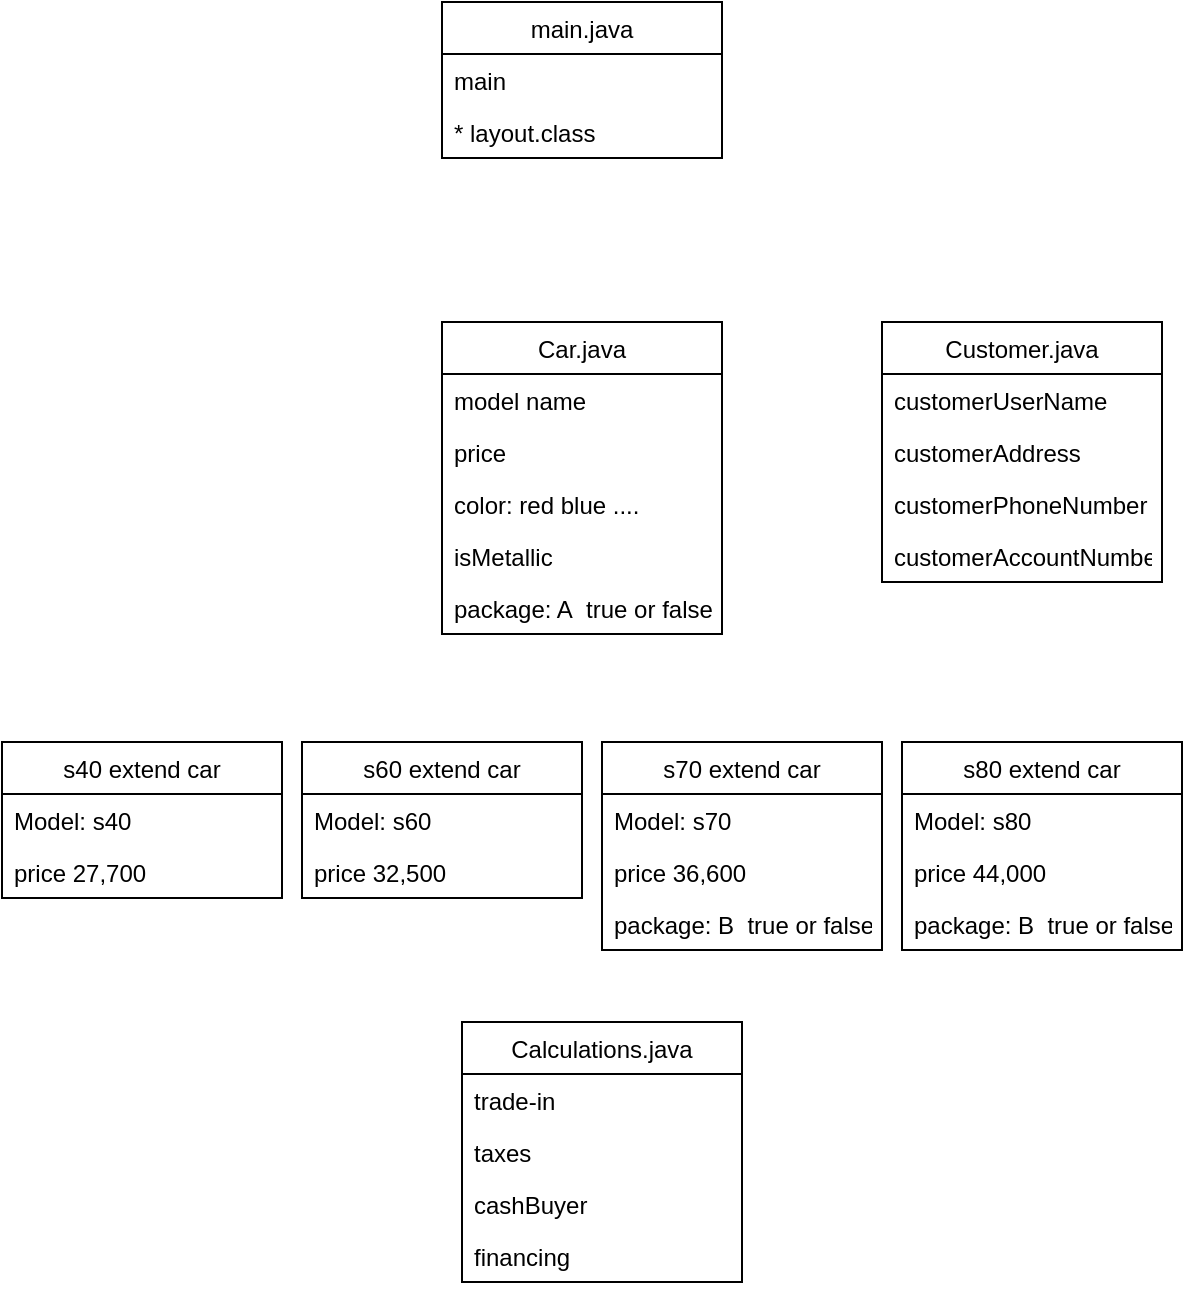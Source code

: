 <mxfile version="13.9.8" type="github">
  <diagram id="E06YuMhY7s7vL93CM_VS" name="Page-1">
    <mxGraphModel dx="922" dy="1999" grid="1" gridSize="10" guides="1" tooltips="1" connect="1" arrows="1" fold="1" page="1" pageScale="1" pageWidth="850" pageHeight="1100" math="0" shadow="0">
      <root>
        <mxCell id="0" />
        <mxCell id="1" parent="0" />
        <mxCell id="IKm9v9F8NFDl9MPrGFWO-1" value="Car.java" style="swimlane;fontStyle=0;childLayout=stackLayout;horizontal=1;startSize=26;fillColor=none;horizontalStack=0;resizeParent=1;resizeParentMax=0;resizeLast=0;collapsible=1;marginBottom=0;" parent="1" vertex="1">
          <mxGeometry x="250" y="50" width="140" height="156" as="geometry" />
        </mxCell>
        <mxCell id="IKm9v9F8NFDl9MPrGFWO-2" value="model name" style="text;strokeColor=none;fillColor=none;align=left;verticalAlign=top;spacingLeft=4;spacingRight=4;overflow=hidden;rotatable=0;points=[[0,0.5],[1,0.5]];portConstraint=eastwest;" parent="IKm9v9F8NFDl9MPrGFWO-1" vertex="1">
          <mxGeometry y="26" width="140" height="26" as="geometry" />
        </mxCell>
        <mxCell id="IKm9v9F8NFDl9MPrGFWO-3" value="price" style="text;strokeColor=none;fillColor=none;align=left;verticalAlign=top;spacingLeft=4;spacingRight=4;overflow=hidden;rotatable=0;points=[[0,0.5],[1,0.5]];portConstraint=eastwest;" parent="IKm9v9F8NFDl9MPrGFWO-1" vertex="1">
          <mxGeometry y="52" width="140" height="26" as="geometry" />
        </mxCell>
        <mxCell id="IKm9v9F8NFDl9MPrGFWO-4" value="color: red blue .... " style="text;strokeColor=none;fillColor=none;align=left;verticalAlign=top;spacingLeft=4;spacingRight=4;overflow=hidden;rotatable=0;points=[[0,0.5],[1,0.5]];portConstraint=eastwest;" parent="IKm9v9F8NFDl9MPrGFWO-1" vertex="1">
          <mxGeometry y="78" width="140" height="26" as="geometry" />
        </mxCell>
        <mxCell id="IKm9v9F8NFDl9MPrGFWO-5" value="isMetallic" style="text;strokeColor=none;fillColor=none;align=left;verticalAlign=top;spacingLeft=4;spacingRight=4;overflow=hidden;rotatable=0;points=[[0,0.5],[1,0.5]];portConstraint=eastwest;" parent="IKm9v9F8NFDl9MPrGFWO-1" vertex="1">
          <mxGeometry y="104" width="140" height="26" as="geometry" />
        </mxCell>
        <mxCell id="IKm9v9F8NFDl9MPrGFWO-6" value="package: A  true or false" style="text;strokeColor=none;fillColor=none;align=left;verticalAlign=top;spacingLeft=4;spacingRight=4;overflow=hidden;rotatable=0;points=[[0,0.5],[1,0.5]];portConstraint=eastwest;" parent="IKm9v9F8NFDl9MPrGFWO-1" vertex="1">
          <mxGeometry y="130" width="140" height="26" as="geometry" />
        </mxCell>
        <mxCell id="IKm9v9F8NFDl9MPrGFWO-8" value="s40 extend car" style="swimlane;fontStyle=0;childLayout=stackLayout;horizontal=1;startSize=26;fillColor=none;horizontalStack=0;resizeParent=1;resizeParentMax=0;resizeLast=0;collapsible=1;marginBottom=0;" parent="1" vertex="1">
          <mxGeometry x="30" y="260" width="140" height="78" as="geometry" />
        </mxCell>
        <mxCell id="IKm9v9F8NFDl9MPrGFWO-14" value="Model: s40" style="text;strokeColor=none;fillColor=none;align=left;verticalAlign=top;spacingLeft=4;spacingRight=4;overflow=hidden;rotatable=0;points=[[0,0.5],[1,0.5]];portConstraint=eastwest;" parent="IKm9v9F8NFDl9MPrGFWO-8" vertex="1">
          <mxGeometry y="26" width="140" height="26" as="geometry" />
        </mxCell>
        <mxCell id="IKm9v9F8NFDl9MPrGFWO-9" value="price 27,700" style="text;strokeColor=none;fillColor=none;align=left;verticalAlign=top;spacingLeft=4;spacingRight=4;overflow=hidden;rotatable=0;points=[[0,0.5],[1,0.5]];portConstraint=eastwest;" parent="IKm9v9F8NFDl9MPrGFWO-8" vertex="1">
          <mxGeometry y="52" width="140" height="26" as="geometry" />
        </mxCell>
        <mxCell id="IKm9v9F8NFDl9MPrGFWO-12" value="s60 extend car" style="swimlane;fontStyle=0;childLayout=stackLayout;horizontal=1;startSize=26;fillColor=none;horizontalStack=0;resizeParent=1;resizeParentMax=0;resizeLast=0;collapsible=1;marginBottom=0;" parent="1" vertex="1">
          <mxGeometry x="180" y="260" width="140" height="78" as="geometry" />
        </mxCell>
        <mxCell id="IKm9v9F8NFDl9MPrGFWO-13" value="Model: s60" style="text;strokeColor=none;fillColor=none;align=left;verticalAlign=top;spacingLeft=4;spacingRight=4;overflow=hidden;rotatable=0;points=[[0,0.5],[1,0.5]];portConstraint=eastwest;" parent="IKm9v9F8NFDl9MPrGFWO-12" vertex="1">
          <mxGeometry y="26" width="140" height="26" as="geometry" />
        </mxCell>
        <mxCell id="IKm9v9F8NFDl9MPrGFWO-15" value="price 32,500" style="text;strokeColor=none;fillColor=none;align=left;verticalAlign=top;spacingLeft=4;spacingRight=4;overflow=hidden;rotatable=0;points=[[0,0.5],[1,0.5]];portConstraint=eastwest;" parent="IKm9v9F8NFDl9MPrGFWO-12" vertex="1">
          <mxGeometry y="52" width="140" height="26" as="geometry" />
        </mxCell>
        <mxCell id="IKm9v9F8NFDl9MPrGFWO-16" value="s70 extend car" style="swimlane;fontStyle=0;childLayout=stackLayout;horizontal=1;startSize=26;fillColor=none;horizontalStack=0;resizeParent=1;resizeParentMax=0;resizeLast=0;collapsible=1;marginBottom=0;" parent="1" vertex="1">
          <mxGeometry x="330" y="260" width="140" height="104" as="geometry" />
        </mxCell>
        <mxCell id="IKm9v9F8NFDl9MPrGFWO-17" value="Model: s70" style="text;strokeColor=none;fillColor=none;align=left;verticalAlign=top;spacingLeft=4;spacingRight=4;overflow=hidden;rotatable=0;points=[[0,0.5],[1,0.5]];portConstraint=eastwest;" parent="IKm9v9F8NFDl9MPrGFWO-16" vertex="1">
          <mxGeometry y="26" width="140" height="26" as="geometry" />
        </mxCell>
        <mxCell id="IKm9v9F8NFDl9MPrGFWO-18" value="price 36,600" style="text;strokeColor=none;fillColor=none;align=left;verticalAlign=top;spacingLeft=4;spacingRight=4;overflow=hidden;rotatable=0;points=[[0,0.5],[1,0.5]];portConstraint=eastwest;" parent="IKm9v9F8NFDl9MPrGFWO-16" vertex="1">
          <mxGeometry y="52" width="140" height="26" as="geometry" />
        </mxCell>
        <mxCell id="IKm9v9F8NFDl9MPrGFWO-36" value="package: B  true or false" style="text;strokeColor=none;fillColor=none;align=left;verticalAlign=top;spacingLeft=4;spacingRight=4;overflow=hidden;rotatable=0;points=[[0,0.5],[1,0.5]];portConstraint=eastwest;" parent="IKm9v9F8NFDl9MPrGFWO-16" vertex="1">
          <mxGeometry y="78" width="140" height="26" as="geometry" />
        </mxCell>
        <mxCell id="IKm9v9F8NFDl9MPrGFWO-19" value="s80 extend car" style="swimlane;fontStyle=0;childLayout=stackLayout;horizontal=1;startSize=26;fillColor=none;horizontalStack=0;resizeParent=1;resizeParentMax=0;resizeLast=0;collapsible=1;marginBottom=0;" parent="1" vertex="1">
          <mxGeometry x="480" y="260" width="140" height="104" as="geometry" />
        </mxCell>
        <mxCell id="IKm9v9F8NFDl9MPrGFWO-20" value="Model: s80" style="text;strokeColor=none;fillColor=none;align=left;verticalAlign=top;spacingLeft=4;spacingRight=4;overflow=hidden;rotatable=0;points=[[0,0.5],[1,0.5]];portConstraint=eastwest;" parent="IKm9v9F8NFDl9MPrGFWO-19" vertex="1">
          <mxGeometry y="26" width="140" height="26" as="geometry" />
        </mxCell>
        <mxCell id="IKm9v9F8NFDl9MPrGFWO-21" value="price 44,000" style="text;strokeColor=none;fillColor=none;align=left;verticalAlign=top;spacingLeft=4;spacingRight=4;overflow=hidden;rotatable=0;points=[[0,0.5],[1,0.5]];portConstraint=eastwest;" parent="IKm9v9F8NFDl9MPrGFWO-19" vertex="1">
          <mxGeometry y="52" width="140" height="26" as="geometry" />
        </mxCell>
        <mxCell id="IKm9v9F8NFDl9MPrGFWO-37" value="package: B  true or false" style="text;strokeColor=none;fillColor=none;align=left;verticalAlign=top;spacingLeft=4;spacingRight=4;overflow=hidden;rotatable=0;points=[[0,0.5],[1,0.5]];portConstraint=eastwest;" parent="IKm9v9F8NFDl9MPrGFWO-19" vertex="1">
          <mxGeometry y="78" width="140" height="26" as="geometry" />
        </mxCell>
        <mxCell id="IKm9v9F8NFDl9MPrGFWO-22" value="Customer.java" style="swimlane;fontStyle=0;childLayout=stackLayout;horizontal=1;startSize=26;fillColor=none;horizontalStack=0;resizeParent=1;resizeParentMax=0;resizeLast=0;collapsible=1;marginBottom=0;" parent="1" vertex="1">
          <mxGeometry x="470" y="50" width="140" height="130" as="geometry" />
        </mxCell>
        <mxCell id="IKm9v9F8NFDl9MPrGFWO-23" value="customerUserName" style="text;strokeColor=none;fillColor=none;align=left;verticalAlign=top;spacingLeft=4;spacingRight=4;overflow=hidden;rotatable=0;points=[[0,0.5],[1,0.5]];portConstraint=eastwest;" parent="IKm9v9F8NFDl9MPrGFWO-22" vertex="1">
          <mxGeometry y="26" width="140" height="26" as="geometry" />
        </mxCell>
        <mxCell id="IKm9v9F8NFDl9MPrGFWO-24" value="customerAddress" style="text;strokeColor=none;fillColor=none;align=left;verticalAlign=top;spacingLeft=4;spacingRight=4;overflow=hidden;rotatable=0;points=[[0,0.5],[1,0.5]];portConstraint=eastwest;" parent="IKm9v9F8NFDl9MPrGFWO-22" vertex="1">
          <mxGeometry y="52" width="140" height="26" as="geometry" />
        </mxCell>
        <mxCell id="IKm9v9F8NFDl9MPrGFWO-25" value="customerPhoneNumber" style="text;strokeColor=none;fillColor=none;align=left;verticalAlign=top;spacingLeft=4;spacingRight=4;overflow=hidden;rotatable=0;points=[[0,0.5],[1,0.5]];portConstraint=eastwest;" parent="IKm9v9F8NFDl9MPrGFWO-22" vertex="1">
          <mxGeometry y="78" width="140" height="26" as="geometry" />
        </mxCell>
        <mxCell id="IKm9v9F8NFDl9MPrGFWO-26" value="customerAccountNumber" style="text;strokeColor=none;fillColor=none;align=left;verticalAlign=top;spacingLeft=4;spacingRight=4;overflow=hidden;rotatable=0;points=[[0,0.5],[1,0.5]];portConstraint=eastwest;" parent="IKm9v9F8NFDl9MPrGFWO-22" vertex="1">
          <mxGeometry y="104" width="140" height="26" as="geometry" />
        </mxCell>
        <mxCell id="IKm9v9F8NFDl9MPrGFWO-27" value="Calculations.java" style="swimlane;fontStyle=0;childLayout=stackLayout;horizontal=1;startSize=26;fillColor=none;horizontalStack=0;resizeParent=1;resizeParentMax=0;resizeLast=0;collapsible=1;marginBottom=0;" parent="1" vertex="1">
          <mxGeometry x="260" y="400" width="140" height="130" as="geometry" />
        </mxCell>
        <mxCell id="IKm9v9F8NFDl9MPrGFWO-28" value="trade-in" style="text;strokeColor=none;fillColor=none;align=left;verticalAlign=top;spacingLeft=4;spacingRight=4;overflow=hidden;rotatable=0;points=[[0,0.5],[1,0.5]];portConstraint=eastwest;" parent="IKm9v9F8NFDl9MPrGFWO-27" vertex="1">
          <mxGeometry y="26" width="140" height="26" as="geometry" />
        </mxCell>
        <mxCell id="IKm9v9F8NFDl9MPrGFWO-29" value="taxes" style="text;strokeColor=none;fillColor=none;align=left;verticalAlign=top;spacingLeft=4;spacingRight=4;overflow=hidden;rotatable=0;points=[[0,0.5],[1,0.5]];portConstraint=eastwest;" parent="IKm9v9F8NFDl9MPrGFWO-27" vertex="1">
          <mxGeometry y="52" width="140" height="26" as="geometry" />
        </mxCell>
        <mxCell id="IKm9v9F8NFDl9MPrGFWO-30" value="cashBuyer" style="text;strokeColor=none;fillColor=none;align=left;verticalAlign=top;spacingLeft=4;spacingRight=4;overflow=hidden;rotatable=0;points=[[0,0.5],[1,0.5]];portConstraint=eastwest;" parent="IKm9v9F8NFDl9MPrGFWO-27" vertex="1">
          <mxGeometry y="78" width="140" height="26" as="geometry" />
        </mxCell>
        <mxCell id="IKm9v9F8NFDl9MPrGFWO-31" value="financing" style="text;strokeColor=none;fillColor=none;align=left;verticalAlign=top;spacingLeft=4;spacingRight=4;overflow=hidden;rotatable=0;points=[[0,0.5],[1,0.5]];portConstraint=eastwest;" parent="IKm9v9F8NFDl9MPrGFWO-27" vertex="1">
          <mxGeometry y="104" width="140" height="26" as="geometry" />
        </mxCell>
        <mxCell id="IKm9v9F8NFDl9MPrGFWO-32" value="main.java" style="swimlane;fontStyle=0;childLayout=stackLayout;horizontal=1;startSize=26;fillColor=none;horizontalStack=0;resizeParent=1;resizeParentMax=0;resizeLast=0;collapsible=1;marginBottom=0;" parent="1" vertex="1">
          <mxGeometry x="250" y="-110" width="140" height="78" as="geometry" />
        </mxCell>
        <mxCell id="IKm9v9F8NFDl9MPrGFWO-33" value="main" style="text;strokeColor=none;fillColor=none;align=left;verticalAlign=top;spacingLeft=4;spacingRight=4;overflow=hidden;rotatable=0;points=[[0,0.5],[1,0.5]];portConstraint=eastwest;" parent="IKm9v9F8NFDl9MPrGFWO-32" vertex="1">
          <mxGeometry y="26" width="140" height="26" as="geometry" />
        </mxCell>
        <mxCell id="IKm9v9F8NFDl9MPrGFWO-34" value="* layout.class&#xa;" style="text;strokeColor=none;fillColor=none;align=left;verticalAlign=top;spacingLeft=4;spacingRight=4;overflow=hidden;rotatable=0;points=[[0,0.5],[1,0.5]];portConstraint=eastwest;" parent="IKm9v9F8NFDl9MPrGFWO-32" vertex="1">
          <mxGeometry y="52" width="140" height="26" as="geometry" />
        </mxCell>
      </root>
    </mxGraphModel>
  </diagram>
</mxfile>
